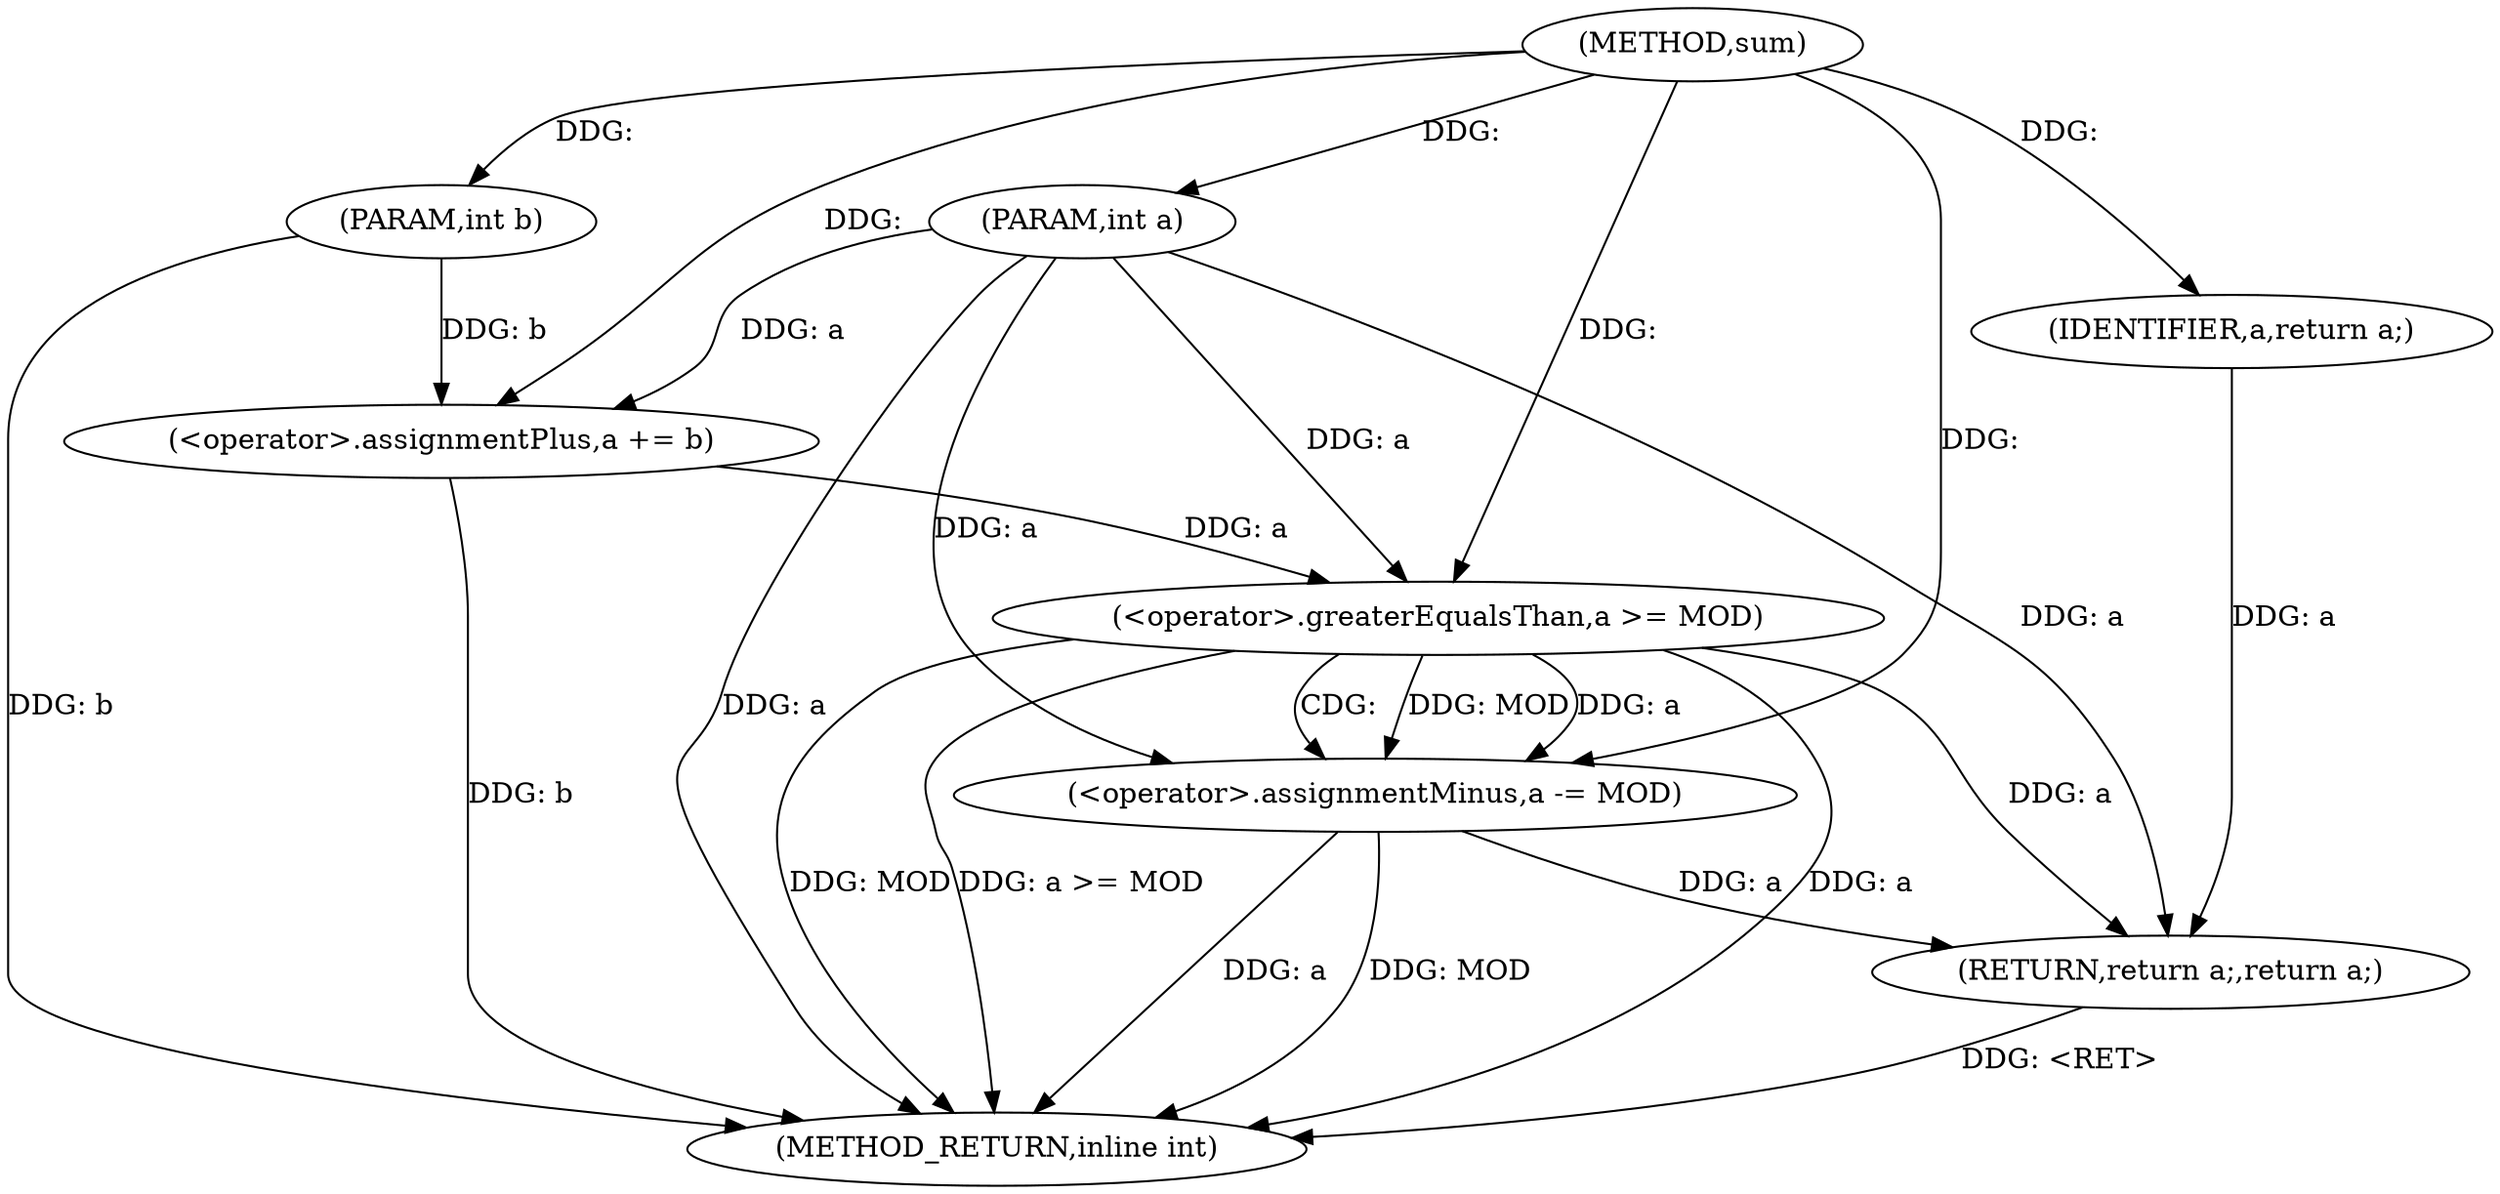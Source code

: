 digraph "sum" {  
"1001967" [label = "(METHOD,sum)" ]
"1001983" [label = "(METHOD_RETURN,inline int)" ]
"1001968" [label = "(PARAM,int a)" ]
"1001969" [label = "(PARAM,int b)" ]
"1001971" [label = "(<operator>.assignmentPlus,a += b)" ]
"1001981" [label = "(RETURN,return a;,return a;)" ]
"1001975" [label = "(<operator>.greaterEqualsThan,a >= MOD)" ]
"1001978" [label = "(<operator>.assignmentMinus,a -= MOD)" ]
"1001982" [label = "(IDENTIFIER,a,return a;)" ]
  "1001968" -> "1001983"  [ label = "DDG: a"] 
  "1001969" -> "1001983"  [ label = "DDG: b"] 
  "1001971" -> "1001983"  [ label = "DDG: b"] 
  "1001975" -> "1001983"  [ label = "DDG: a"] 
  "1001975" -> "1001983"  [ label = "DDG: MOD"] 
  "1001975" -> "1001983"  [ label = "DDG: a >= MOD"] 
  "1001978" -> "1001983"  [ label = "DDG: a"] 
  "1001978" -> "1001983"  [ label = "DDG: MOD"] 
  "1001981" -> "1001983"  [ label = "DDG: <RET>"] 
  "1001967" -> "1001968"  [ label = "DDG: "] 
  "1001967" -> "1001969"  [ label = "DDG: "] 
  "1001969" -> "1001971"  [ label = "DDG: b"] 
  "1001967" -> "1001971"  [ label = "DDG: "] 
  "1001982" -> "1001981"  [ label = "DDG: a"] 
  "1001975" -> "1001981"  [ label = "DDG: a"] 
  "1001978" -> "1001981"  [ label = "DDG: a"] 
  "1001968" -> "1001981"  [ label = "DDG: a"] 
  "1001968" -> "1001971"  [ label = "DDG: a"] 
  "1001975" -> "1001978"  [ label = "DDG: MOD"] 
  "1001967" -> "1001978"  [ label = "DDG: "] 
  "1001967" -> "1001982"  [ label = "DDG: "] 
  "1001971" -> "1001975"  [ label = "DDG: a"] 
  "1001968" -> "1001975"  [ label = "DDG: a"] 
  "1001967" -> "1001975"  [ label = "DDG: "] 
  "1001975" -> "1001978"  [ label = "DDG: a"] 
  "1001968" -> "1001978"  [ label = "DDG: a"] 
  "1001975" -> "1001978"  [ label = "CDG: "] 
}
